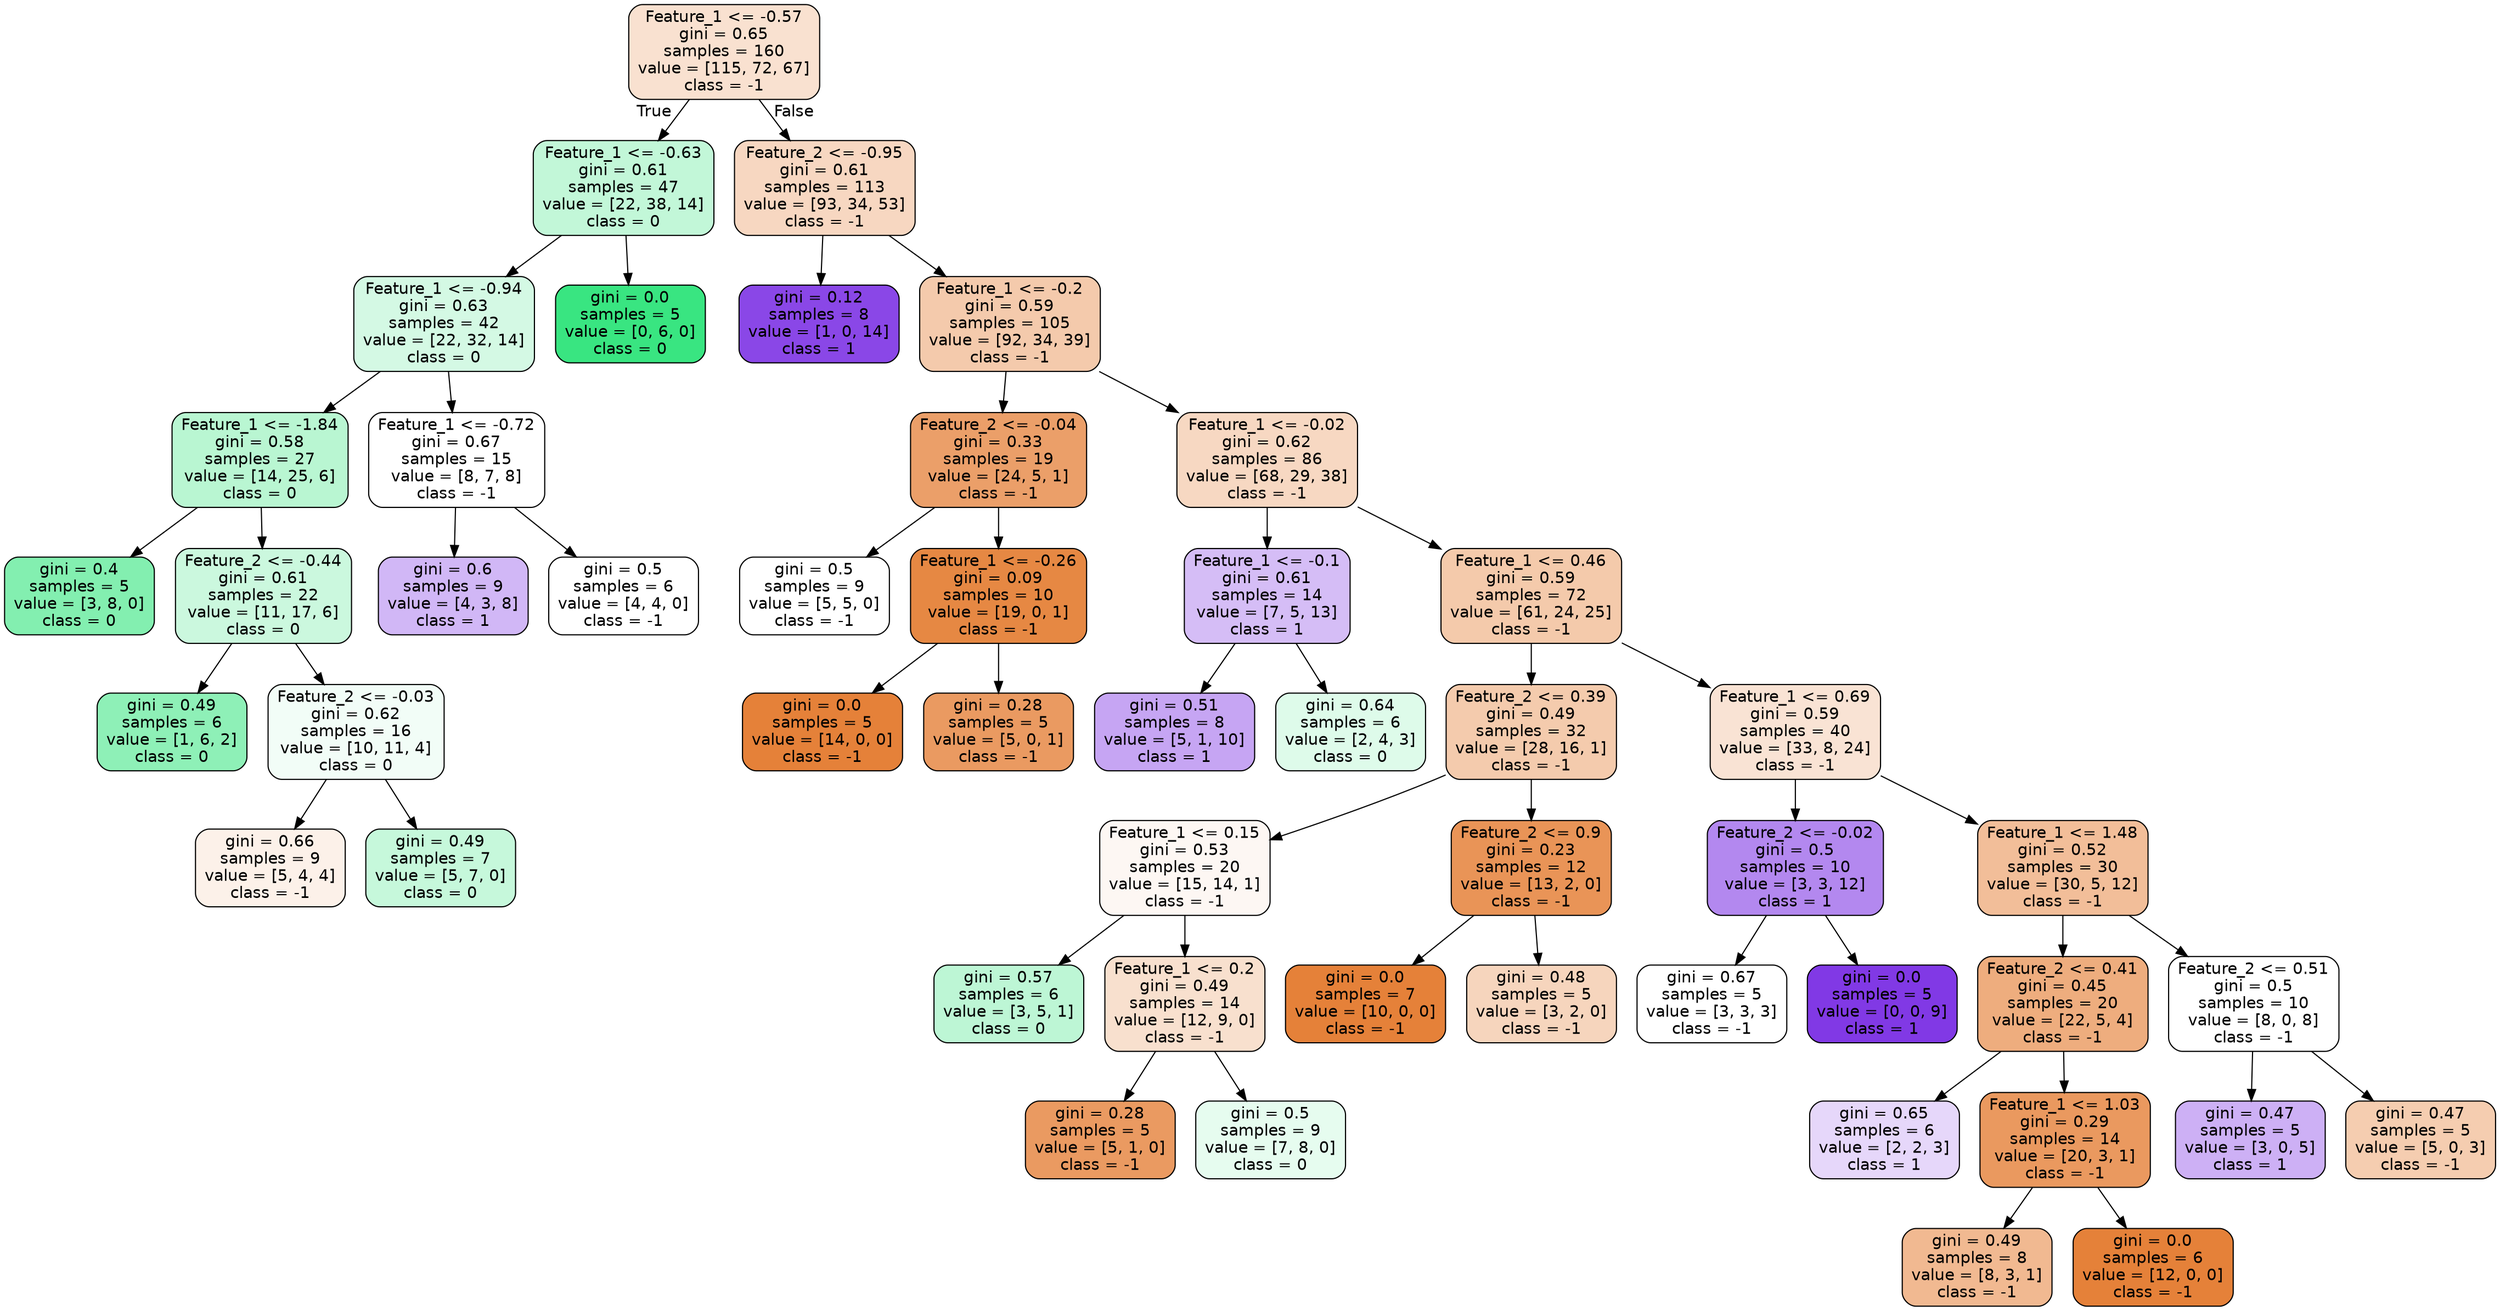 digraph Tree {
node [shape=box, style="filled, rounded", color="black", fontname="helvetica"] ;
edge [fontname="helvetica"] ;
0 [label="Feature_1 <= -0.57\ngini = 0.65\nsamples = 160\nvalue = [115, 72, 67]\nclass = -1", fillcolor="#f9e1d0"] ;
1 [label="Feature_1 <= -0.63\ngini = 0.61\nsamples = 47\nvalue = [22, 38, 14]\nclass = 0", fillcolor="#c2f7d8"] ;
0 -> 1 [labeldistance=2.5, labelangle=45, headlabel="True"] ;
2 [label="Feature_1 <= -0.94\ngini = 0.63\nsamples = 42\nvalue = [22, 32, 14]\nclass = 0", fillcolor="#d4f9e4"] ;
1 -> 2 ;
3 [label="Feature_1 <= -1.84\ngini = 0.58\nsamples = 27\nvalue = [14, 25, 6]\nclass = 0", fillcolor="#b9f6d2"] ;
2 -> 3 ;
4 [label="gini = 0.4\nsamples = 5\nvalue = [3, 8, 0]\nclass = 0", fillcolor="#83efb0"] ;
3 -> 4 ;
5 [label="Feature_2 <= -0.44\ngini = 0.61\nsamples = 22\nvalue = [11, 17, 6]\nclass = 0", fillcolor="#cbf8de"] ;
3 -> 5 ;
6 [label="gini = 0.49\nsamples = 6\nvalue = [1, 6, 2]\nclass = 0", fillcolor="#8ef0b7"] ;
5 -> 6 ;
7 [label="Feature_2 <= -0.03\ngini = 0.62\nsamples = 16\nvalue = [10, 11, 4]\nclass = 0", fillcolor="#f2fdf7"] ;
5 -> 7 ;
8 [label="gini = 0.66\nsamples = 9\nvalue = [5, 4, 4]\nclass = -1", fillcolor="#fcf1e9"] ;
7 -> 8 ;
9 [label="gini = 0.49\nsamples = 7\nvalue = [5, 7, 0]\nclass = 0", fillcolor="#c6f8db"] ;
7 -> 9 ;
10 [label="Feature_1 <= -0.72\ngini = 0.67\nsamples = 15\nvalue = [8, 7, 8]\nclass = -1", fillcolor="#ffffff"] ;
2 -> 10 ;
11 [label="gini = 0.6\nsamples = 9\nvalue = [4, 3, 8]\nclass = 1", fillcolor="#d1b7f6"] ;
10 -> 11 ;
12 [label="gini = 0.5\nsamples = 6\nvalue = [4, 4, 0]\nclass = -1", fillcolor="#ffffff"] ;
10 -> 12 ;
13 [label="gini = 0.0\nsamples = 5\nvalue = [0, 6, 0]\nclass = 0", fillcolor="#39e581"] ;
1 -> 13 ;
14 [label="Feature_2 <= -0.95\ngini = 0.61\nsamples = 113\nvalue = [93, 34, 53]\nclass = -1", fillcolor="#f7d7c1"] ;
0 -> 14 [labeldistance=2.5, labelangle=-45, headlabel="False"] ;
15 [label="gini = 0.12\nsamples = 8\nvalue = [1, 0, 14]\nclass = 1", fillcolor="#8a47e7"] ;
14 -> 15 ;
16 [label="Feature_1 <= -0.2\ngini = 0.59\nsamples = 105\nvalue = [92, 34, 39]\nclass = -1", fillcolor="#f4caac"] ;
14 -> 16 ;
17 [label="Feature_2 <= -0.04\ngini = 0.33\nsamples = 19\nvalue = [24, 5, 1]\nclass = -1", fillcolor="#eb9f69"] ;
16 -> 17 ;
18 [label="gini = 0.5\nsamples = 9\nvalue = [5, 5, 0]\nclass = -1", fillcolor="#ffffff"] ;
17 -> 18 ;
19 [label="Feature_1 <= -0.26\ngini = 0.09\nsamples = 10\nvalue = [19, 0, 1]\nclass = -1", fillcolor="#e68843"] ;
17 -> 19 ;
20 [label="gini = 0.0\nsamples = 5\nvalue = [14, 0, 0]\nclass = -1", fillcolor="#e58139"] ;
19 -> 20 ;
21 [label="gini = 0.28\nsamples = 5\nvalue = [5, 0, 1]\nclass = -1", fillcolor="#ea9a61"] ;
19 -> 21 ;
22 [label="Feature_1 <= -0.02\ngini = 0.62\nsamples = 86\nvalue = [68, 29, 38]\nclass = -1", fillcolor="#f7d8c2"] ;
16 -> 22 ;
23 [label="Feature_1 <= -0.1\ngini = 0.61\nsamples = 14\nvalue = [7, 5, 13]\nclass = 1", fillcolor="#d5bdf6"] ;
22 -> 23 ;
24 [label="gini = 0.51\nsamples = 8\nvalue = [5, 1, 10]\nclass = 1", fillcolor="#c6a5f3"] ;
23 -> 24 ;
25 [label="gini = 0.64\nsamples = 6\nvalue = [2, 4, 3]\nclass = 0", fillcolor="#defbea"] ;
23 -> 25 ;
26 [label="Feature_1 <= 0.46\ngini = 0.59\nsamples = 72\nvalue = [61, 24, 25]\nclass = -1", fillcolor="#f4caab"] ;
22 -> 26 ;
27 [label="Feature_2 <= 0.39\ngini = 0.49\nsamples = 32\nvalue = [28, 16, 1]\nclass = -1", fillcolor="#f4cbad"] ;
26 -> 27 ;
28 [label="Feature_1 <= 0.15\ngini = 0.53\nsamples = 20\nvalue = [15, 14, 1]\nclass = -1", fillcolor="#fdf7f3"] ;
27 -> 28 ;
29 [label="gini = 0.57\nsamples = 6\nvalue = [3, 5, 1]\nclass = 0", fillcolor="#bdf6d5"] ;
28 -> 29 ;
30 [label="Feature_1 <= 0.2\ngini = 0.49\nsamples = 14\nvalue = [12, 9, 0]\nclass = -1", fillcolor="#f8e0ce"] ;
28 -> 30 ;
31 [label="gini = 0.28\nsamples = 5\nvalue = [5, 1, 0]\nclass = -1", fillcolor="#ea9a61"] ;
30 -> 31 ;
32 [label="gini = 0.5\nsamples = 9\nvalue = [7, 8, 0]\nclass = 0", fillcolor="#e6fcef"] ;
30 -> 32 ;
33 [label="Feature_2 <= 0.9\ngini = 0.23\nsamples = 12\nvalue = [13, 2, 0]\nclass = -1", fillcolor="#e99457"] ;
27 -> 33 ;
34 [label="gini = 0.0\nsamples = 7\nvalue = [10, 0, 0]\nclass = -1", fillcolor="#e58139"] ;
33 -> 34 ;
35 [label="gini = 0.48\nsamples = 5\nvalue = [3, 2, 0]\nclass = -1", fillcolor="#f6d5bd"] ;
33 -> 35 ;
36 [label="Feature_1 <= 0.69\ngini = 0.59\nsamples = 40\nvalue = [33, 8, 24]\nclass = -1", fillcolor="#f9e3d4"] ;
26 -> 36 ;
37 [label="Feature_2 <= -0.02\ngini = 0.5\nsamples = 10\nvalue = [3, 3, 12]\nclass = 1", fillcolor="#b388ef"] ;
36 -> 37 ;
38 [label="gini = 0.67\nsamples = 5\nvalue = [3, 3, 3]\nclass = -1", fillcolor="#ffffff"] ;
37 -> 38 ;
39 [label="gini = 0.0\nsamples = 5\nvalue = [0, 0, 9]\nclass = 1", fillcolor="#8139e5"] ;
37 -> 39 ;
40 [label="Feature_1 <= 1.48\ngini = 0.52\nsamples = 30\nvalue = [30, 5, 12]\nclass = -1", fillcolor="#f2be99"] ;
36 -> 40 ;
41 [label="Feature_2 <= 0.41\ngini = 0.45\nsamples = 20\nvalue = [22, 5, 4]\nclass = -1", fillcolor="#eead7e"] ;
40 -> 41 ;
42 [label="gini = 0.65\nsamples = 6\nvalue = [2, 2, 3]\nclass = 1", fillcolor="#e6d7fa"] ;
41 -> 42 ;
43 [label="Feature_1 <= 1.03\ngini = 0.29\nsamples = 14\nvalue = [20, 3, 1]\nclass = -1", fillcolor="#ea995f"] ;
41 -> 43 ;
44 [label="gini = 0.49\nsamples = 8\nvalue = [8, 3, 1]\nclass = -1", fillcolor="#f1b991"] ;
43 -> 44 ;
45 [label="gini = 0.0\nsamples = 6\nvalue = [12, 0, 0]\nclass = -1", fillcolor="#e58139"] ;
43 -> 45 ;
46 [label="Feature_2 <= 0.51\ngini = 0.5\nsamples = 10\nvalue = [8, 0, 8]\nclass = -1", fillcolor="#ffffff"] ;
40 -> 46 ;
47 [label="gini = 0.47\nsamples = 5\nvalue = [3, 0, 5]\nclass = 1", fillcolor="#cdb0f5"] ;
46 -> 47 ;
48 [label="gini = 0.47\nsamples = 5\nvalue = [5, 0, 3]\nclass = -1", fillcolor="#f5cdb0"] ;
46 -> 48 ;
}